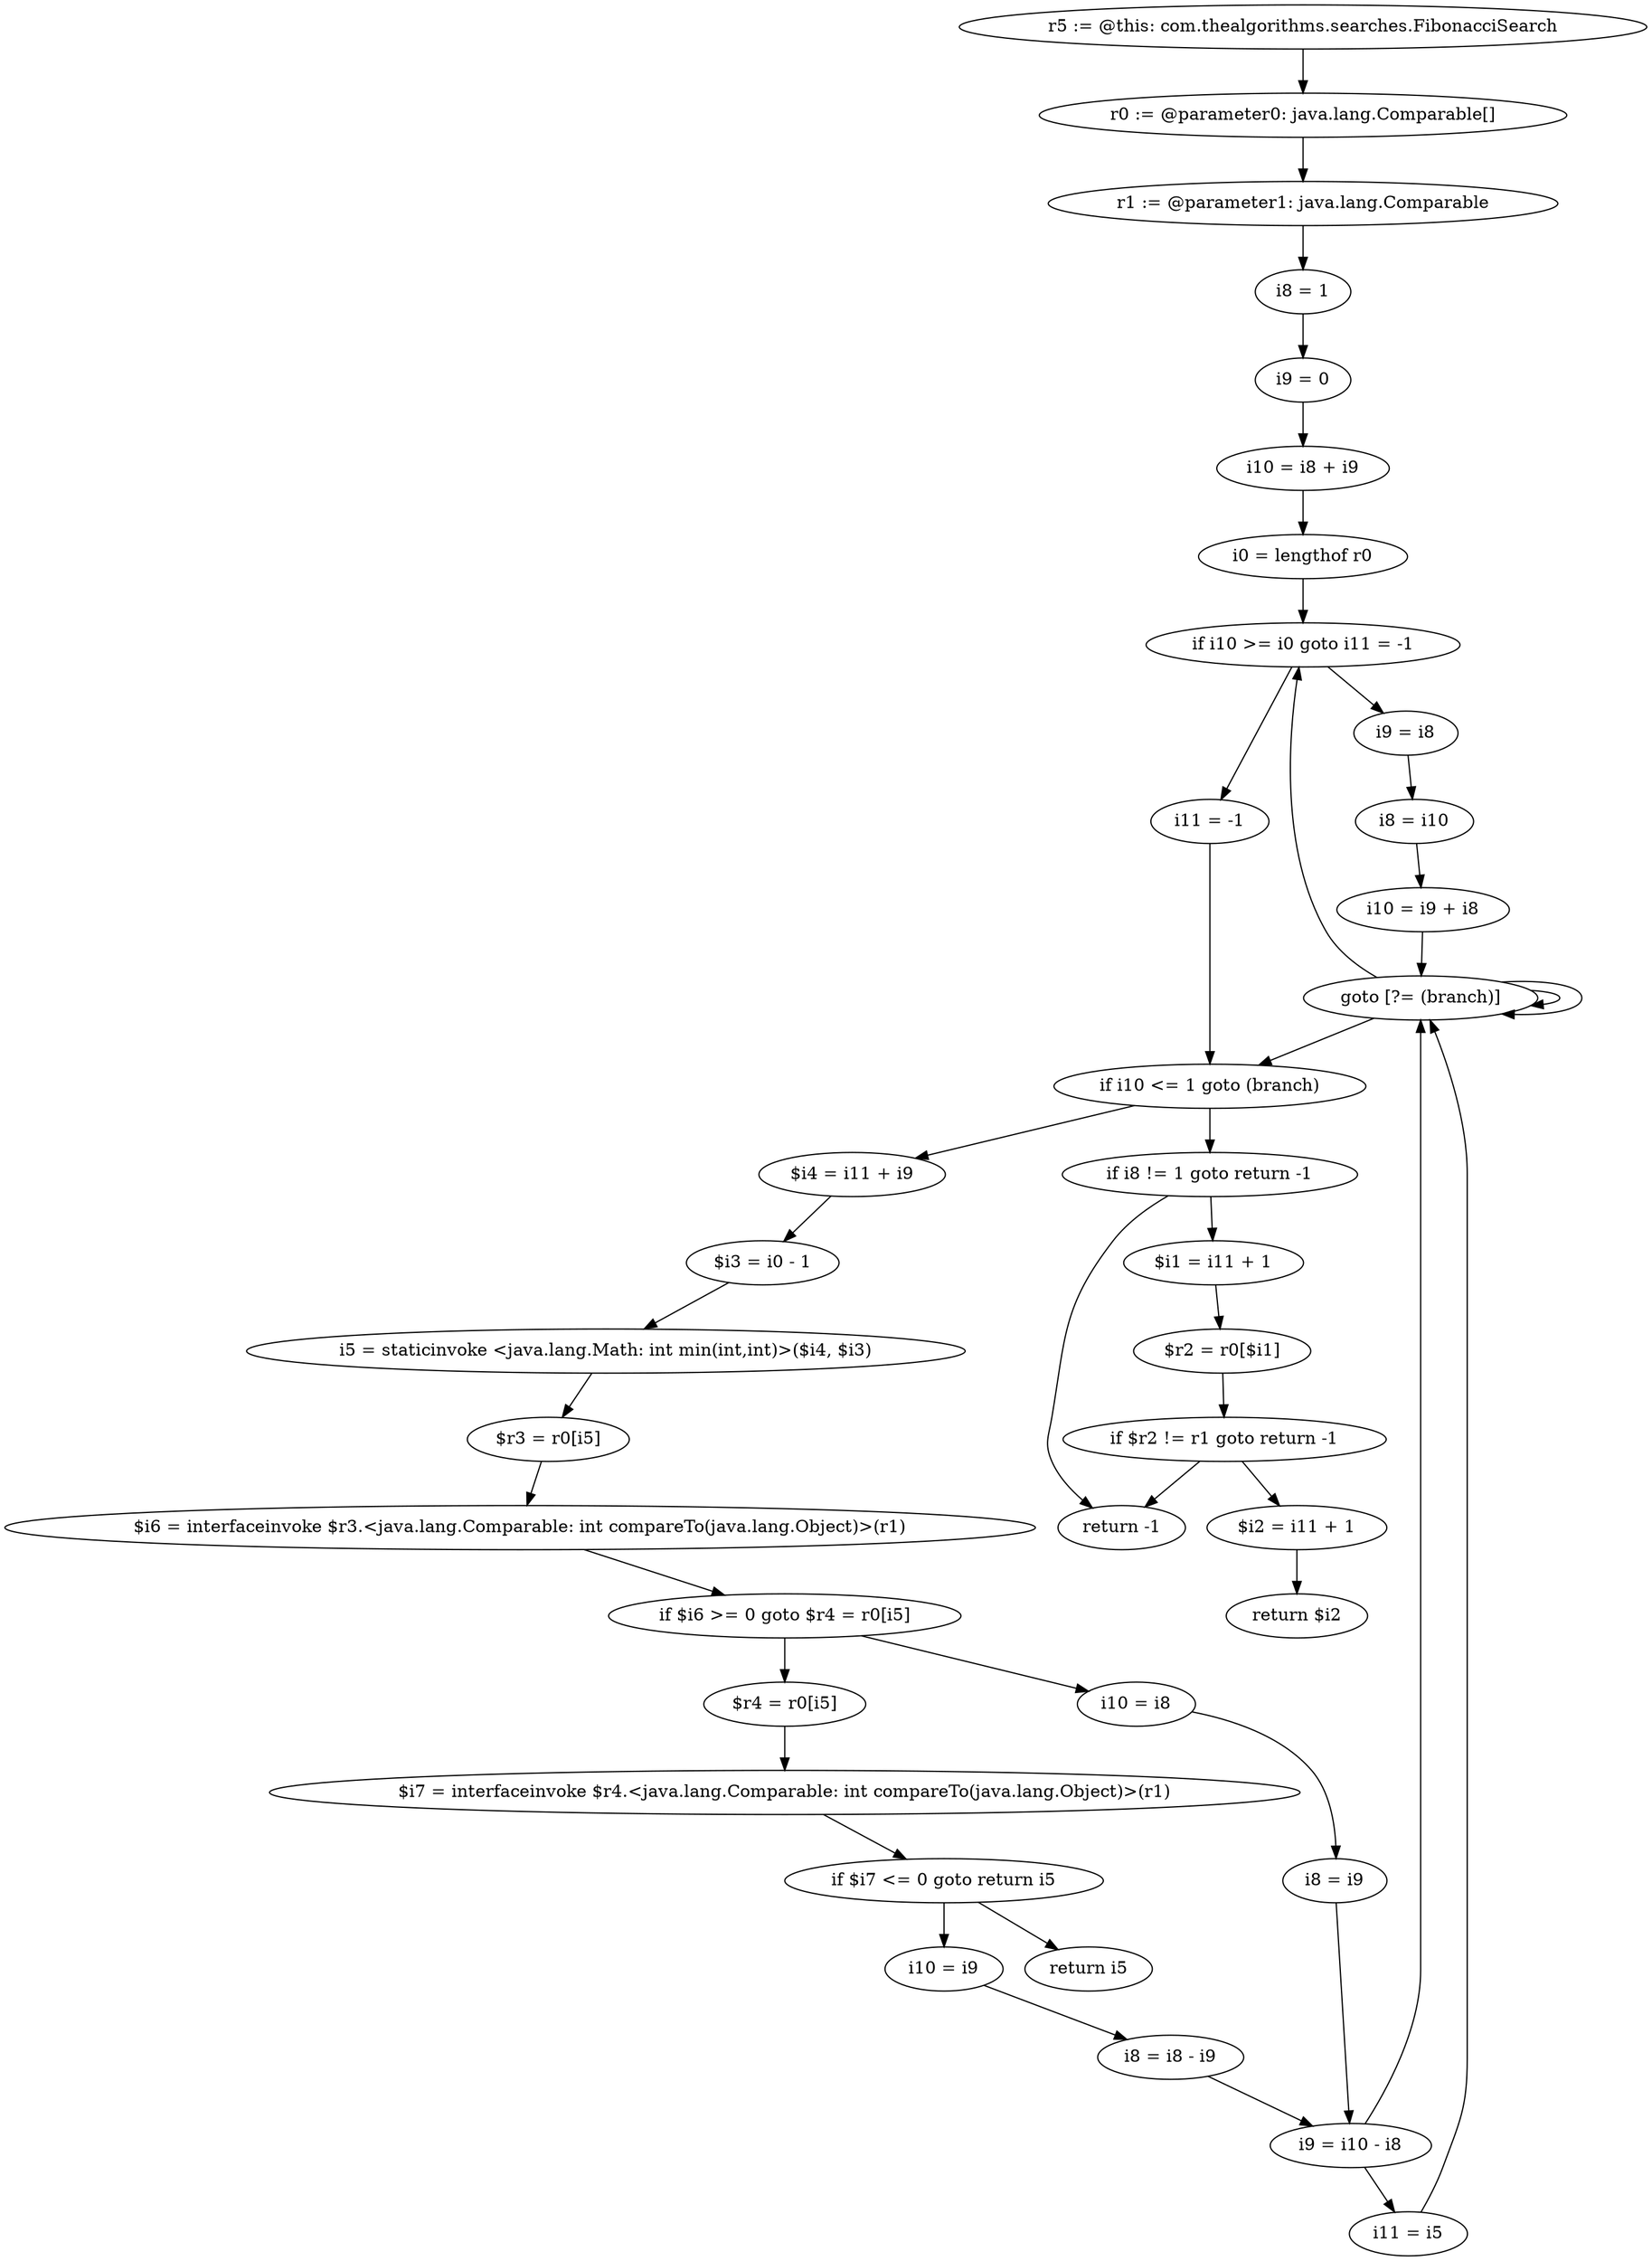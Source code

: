 digraph "unitGraph" {
    "r5 := @this: com.thealgorithms.searches.FibonacciSearch"
    "r0 := @parameter0: java.lang.Comparable[]"
    "r1 := @parameter1: java.lang.Comparable"
    "i8 = 1"
    "i9 = 0"
    "i10 = i8 + i9"
    "i0 = lengthof r0"
    "if i10 >= i0 goto i11 = -1"
    "i9 = i8"
    "i8 = i10"
    "i10 = i9 + i8"
    "goto [?= (branch)]"
    "i11 = -1"
    "if i10 <= 1 goto (branch)"
    "$i4 = i11 + i9"
    "$i3 = i0 - 1"
    "i5 = staticinvoke <java.lang.Math: int min(int,int)>($i4, $i3)"
    "$r3 = r0[i5]"
    "$i6 = interfaceinvoke $r3.<java.lang.Comparable: int compareTo(java.lang.Object)>(r1)"
    "if $i6 >= 0 goto $r4 = r0[i5]"
    "i10 = i8"
    "i8 = i9"
    "i9 = i10 - i8"
    "i11 = i5"
    "$r4 = r0[i5]"
    "$i7 = interfaceinvoke $r4.<java.lang.Comparable: int compareTo(java.lang.Object)>(r1)"
    "if $i7 <= 0 goto return i5"
    "i10 = i9"
    "i8 = i8 - i9"
    "return i5"
    "if i8 != 1 goto return -1"
    "$i1 = i11 + 1"
    "$r2 = r0[$i1]"
    "if $r2 != r1 goto return -1"
    "$i2 = i11 + 1"
    "return $i2"
    "return -1"
    "r5 := @this: com.thealgorithms.searches.FibonacciSearch"->"r0 := @parameter0: java.lang.Comparable[]";
    "r0 := @parameter0: java.lang.Comparable[]"->"r1 := @parameter1: java.lang.Comparable";
    "r1 := @parameter1: java.lang.Comparable"->"i8 = 1";
    "i8 = 1"->"i9 = 0";
    "i9 = 0"->"i10 = i8 + i9";
    "i10 = i8 + i9"->"i0 = lengthof r0";
    "i0 = lengthof r0"->"if i10 >= i0 goto i11 = -1";
    "if i10 >= i0 goto i11 = -1"->"i9 = i8";
    "if i10 >= i0 goto i11 = -1"->"i11 = -1";
    "i9 = i8"->"i8 = i10";
    "i8 = i10"->"i10 = i9 + i8";
    "i10 = i9 + i8"->"goto [?= (branch)]";
    "goto [?= (branch)]"->"if i10 >= i0 goto i11 = -1";
    "i11 = -1"->"if i10 <= 1 goto (branch)";
    "if i10 <= 1 goto (branch)"->"$i4 = i11 + i9";
    "if i10 <= 1 goto (branch)"->"if i8 != 1 goto return -1";
    "$i4 = i11 + i9"->"$i3 = i0 - 1";
    "$i3 = i0 - 1"->"i5 = staticinvoke <java.lang.Math: int min(int,int)>($i4, $i3)";
    "i5 = staticinvoke <java.lang.Math: int min(int,int)>($i4, $i3)"->"$r3 = r0[i5]";
    "$r3 = r0[i5]"->"$i6 = interfaceinvoke $r3.<java.lang.Comparable: int compareTo(java.lang.Object)>(r1)";
    "$i6 = interfaceinvoke $r3.<java.lang.Comparable: int compareTo(java.lang.Object)>(r1)"->"if $i6 >= 0 goto $r4 = r0[i5]";
    "if $i6 >= 0 goto $r4 = r0[i5]"->"i10 = i8";
    "if $i6 >= 0 goto $r4 = r0[i5]"->"$r4 = r0[i5]";
    "i10 = i8"->"i8 = i9";
    "i8 = i9"->"i9 = i10 - i8";
    "i9 = i10 - i8"->"i11 = i5";
    "i11 = i5"->"goto [?= (branch)]";
    "goto [?= (branch)]"->"goto [?= (branch)]";
    "$r4 = r0[i5]"->"$i7 = interfaceinvoke $r4.<java.lang.Comparable: int compareTo(java.lang.Object)>(r1)";
    "$i7 = interfaceinvoke $r4.<java.lang.Comparable: int compareTo(java.lang.Object)>(r1)"->"if $i7 <= 0 goto return i5";
    "if $i7 <= 0 goto return i5"->"i10 = i9";
    "if $i7 <= 0 goto return i5"->"return i5";
    "i10 = i9"->"i8 = i8 - i9";
    "i8 = i8 - i9"->"i9 = i10 - i8";
    "i9 = i10 - i8"->"goto [?= (branch)]";
    "goto [?= (branch)]"->"goto [?= (branch)]";
    "goto [?= (branch)]"->"if i10 <= 1 goto (branch)";
    "if i8 != 1 goto return -1"->"$i1 = i11 + 1";
    "if i8 != 1 goto return -1"->"return -1";
    "$i1 = i11 + 1"->"$r2 = r0[$i1]";
    "$r2 = r0[$i1]"->"if $r2 != r1 goto return -1";
    "if $r2 != r1 goto return -1"->"$i2 = i11 + 1";
    "if $r2 != r1 goto return -1"->"return -1";
    "$i2 = i11 + 1"->"return $i2";
}
